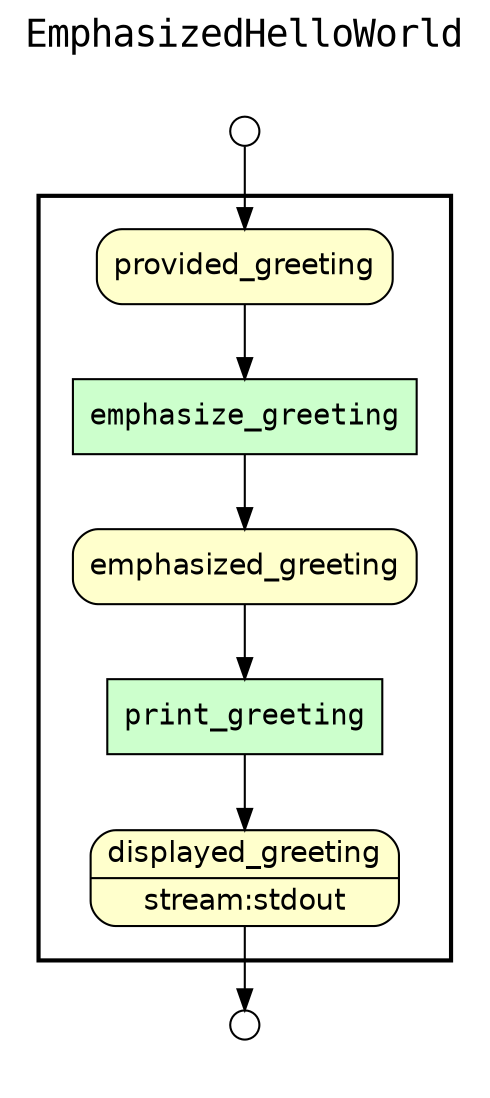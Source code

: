 digraph Workflow {
rankdir=TB
fontname=Courier; fontsize=18; labelloc=t
label=EmphasizedHelloWorld
subgraph cluster_workflow_box_outer { label=""; color=black; penwidth=2
subgraph cluster_workflow_box_inner { label=""; color=white
node[shape=box style=filled fillcolor="#CCFFCC" peripheries=1 fontname=Courier]
emphasize_greeting
print_greeting
node[shape=box style="rounded,filled" fillcolor="#FFFFCC" peripheries=1 fontname=Helvetica]
displayed_greeting [shape=record rankdir=LR label="{<f0> displayed_greeting |<f1> stream\:stdout}"];
provided_greeting
emphasized_greeting
node[shape=box style="rounded,filled" fillcolor="#FCFCFC" peripheries=1 fontname=Helvetica]
emphasize_greeting -> emphasized_greeting
provided_greeting -> emphasize_greeting
print_greeting -> displayed_greeting
emphasized_greeting -> print_greeting
}}
subgraph cluster_input_ports_group_outer { label=""; color=white
subgraph cluster_input_ports_group_inner { label=""; color=white
node[shape=circle style="rounded,filled" fillcolor="#FFFFFF" peripheries=1 fontname=Helvetica width=0.2]
provided_greeting_input_port [label=""]
}}
subgraph cluster_output_ports_group_outer { label=""; color=white
subgraph cluster_output_ports_group_inner { label=""; color=white
node[shape=circle style="rounded,filled" fillcolor="#FFFFFF" peripheries=1 fontname=Helvetica width=0.2]
displayed_greeting_output_port [label=""]
}}
provided_greeting_input_port -> provided_greeting
displayed_greeting -> displayed_greeting_output_port
}
